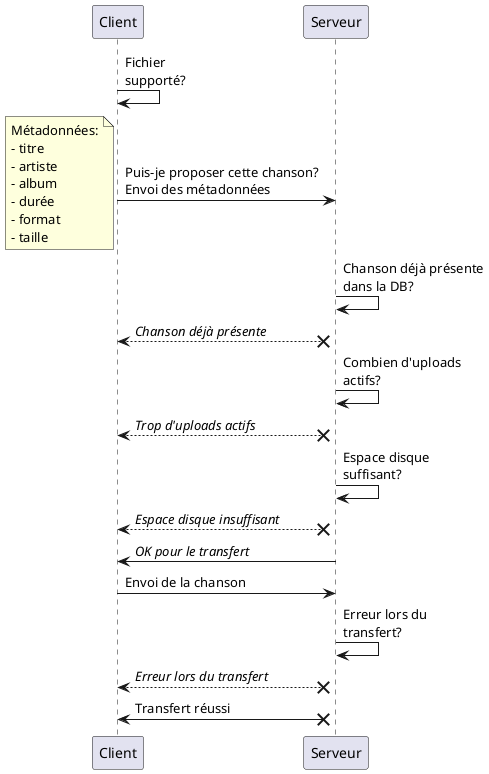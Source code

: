 @startuml


Client -> Client : Fichier\nsupporté?

Client -> Serveur : Puis-je proposer cette chanson?\nEnvoi des métadonnées

note left
    Métadonnées:
    - titre
    - artiste
    - album
    - durée
    - format
    - taille
end note


Serveur -> Serveur : Chanson déjà présente\ndans la DB?

Client <--x Serveur : <i>Chanson déjà présente</i>

Serveur -> Serveur : Combien d'uploads\nactifs?

Client <--x Serveur : <i>Trop d'uploads actifs</i>

Serveur -> Serveur : Espace disque\nsuffisant?

Client <--x Serveur : <i>Espace disque insuffisant</i>

Client <- Serveur : <i>OK pour le transfert</i>

Client -> Serveur : Envoi de la chanson

Serveur -> Serveur : Erreur lors du\ntransfert?

Client <--x Serveur : <i>Erreur lors du transfert</i>

Client <-x Serveur : Transfert réussi

@enduml
